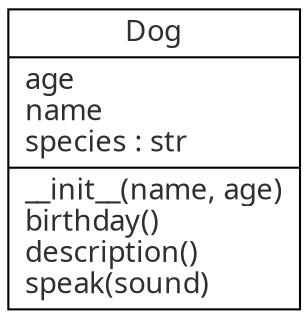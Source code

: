 digraph "classes" {
charset="utf-8"
rankdir=BT
"0" [fontname="Roboto-Regular", fontcolor="#2F2F2F", label="{Dog|age\lname\lspecies : str\l|__init__(name, age)\lbirthday()\ldescription()\lspeak(sound)\l}", shape="record"];
}
